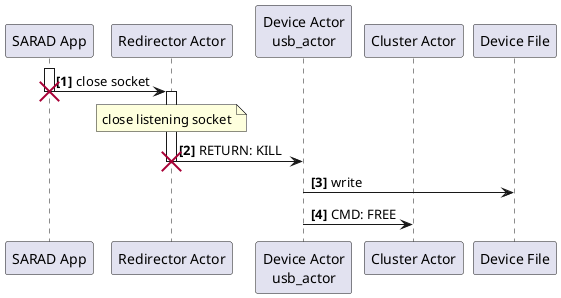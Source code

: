 @startuml
autonumber "<b>[0]"
participant "SARAD App" as app
participant "Redirector Actor" as redirector
participant "Device Actor\nusb_actor" as device_actor
participant "Cluster Actor" as cluster
participant "Device File" as file

activate app
app -> redirector: close socket
destroy app
activate redirector
note over redirector: close listening socket
redirector -> device_actor: RETURN: KILL
destroy redirector
device_actor -> file: write
device_actor -> cluster: CMD: FREE
deactivate device_actor
@enduml
